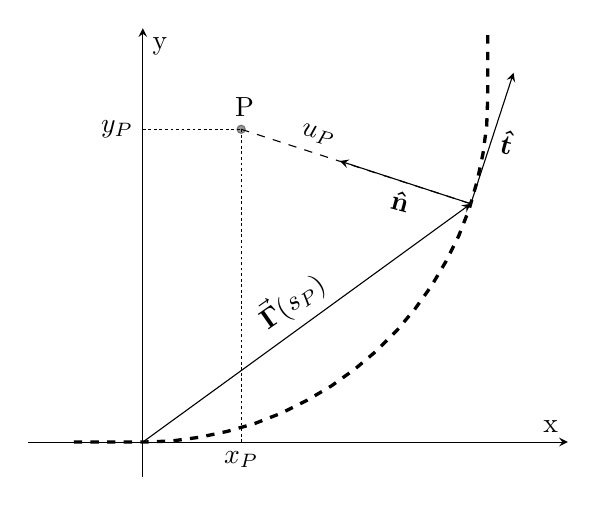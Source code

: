\begin{tikzpicture}
\begin{axis}[ticks={none}, axis x line={middle}, axis y line={middle}, xlabel={x}, ylabel={y}, ymin={-0.1}, xmax={1.1}, xmin={-0.2}, axis equal]
    \addplot[color={black}, mark={*}, mark size={1.5pt}, opacity={.4}]
        coordinates {
            (0.285,0.907)
        }
        ;
    \addplot[dash pattern = on 1pt]
        coordinates {
            (0.0,0.907)
            (0.285,0.907)
        }
        ;
    \addplot[dashed]
        coordinates {
            (0.285,0.907)
            (0.951,0.691)
        }
        ;
    \addplot[dash pattern = on 1pt]
        coordinates {
            (0.285,0.0)
            (0.285,0.907)
        }
        ;
    \addplot[color={black}, mark={ }, very thick, dashed]
        table[row sep={\\}]
        {
            \\
            -0.2  0.0  \\
            -0.189  0.0  \\
            -0.179  0.0  \\
            -0.168  0.0  \\
            -0.158  0.0  \\
            -0.147  0.0  \\
            -0.137  0.0  \\
            -0.126  0.0  \\
            -0.116  0.0  \\
            -0.105  0.0  \\
            -0.095  0.0  \\
            -0.084  0.0  \\
            -0.074  0.0  \\
            -0.063  0.0  \\
            -0.053  0.0  \\
            -0.042  0.0  \\
            -0.032  0.0  \\
            -0.021  0.0  \\
            -0.011  0.0  \\
            0.0  0.0  \\
            0.0  0.0  \\
            0.083  0.003  \\
            0.165  0.014  \\
            0.245  0.031  \\
            0.325  0.054  \\
            0.402  0.084  \\
            0.476  0.121  \\
            0.547  0.163  \\
            0.614  0.211  \\
            0.677  0.264  \\
            0.736  0.323  \\
            0.789  0.386  \\
            0.837  0.453  \\
            0.879  0.524  \\
            0.916  0.598  \\
            0.946  0.675  \\
            0.969  0.755  \\
            0.986  0.835  \\
            0.997  0.917  \\
            1.0  1.0  \\
            1.0  1.0  \\
            1.0  1.011  \\
            1.0  1.021  \\
            1.0  1.032  \\
            1.0  1.042  \\
            1.0  1.053  \\
            1.0  1.063  \\
            1.0  1.074  \\
            1.0  1.084  \\
            1.0  1.095  \\
            1.0  1.105  \\
            1.0  1.116  \\
            1.0  1.126  \\
            1.0  1.137  \\
            1.0  1.147  \\
            1.0  1.158  \\
            1.0  1.168  \\
            1.0  1.179  \\
            1.0  1.189  \\
            1.0  1.2  \\
        }
        ;
    \addplot[quiver={u={\thisrow{u}}, v={\thisrow{v}}}, -stealth]
        table[row sep={\\}]
        {
            x  y  u  v  \\
            0.0  0.0  0.951  0.691  \\
        }
        ;
    \node[anchor = south, rotate = 35] at (0.476, 0.345) {$\vec{\mathbf{\Gamma}}(s_P)$};
    \node[anchor = south ] at (0.295, 0.917) {P};
    \node[anchor = north ] at (0.285, -0.0) {$x_{P}$};
    \node[anchor = east ] at (-0.0, 0.907) {$y_{P}$};
    \addplot[quiver={u={\thisrow{u}}, v={\thisrow{v}}}, -stealth]
        table[row sep={\\}]
        {
            x  y  u  v  \\
            0.951  0.691  0.124  0.38  \\
        }
        ;
    \addplot[quiver={u={\thisrow{u}}, v={\thisrow{v}}}, -stealth]
        table[row sep={\\}]
        {
            x  y  u  v  \\
            0.951  0.691  -0.38  0.124  \\
        }
        ;
    \node[anchor = north ,rotate = -15] at (0.761, 0.753) {$\mathbf{\hat{n}}$};
    \node[anchor = west ,rotate = -15] at (1.013, 0.881) {$\mathbf{\hat{t}}$};
    \node[anchor = south ,rotate = -15] at (0.495, 0.839) {$u_P$};
\end{axis}
\end{tikzpicture}
